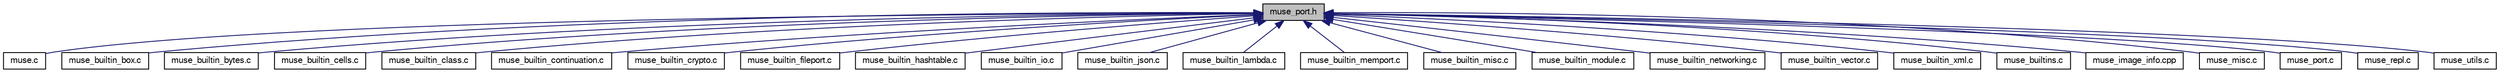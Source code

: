 digraph "muse_port.h"
{
  edge [fontname="FreeSans",fontsize="10",labelfontname="FreeSans",labelfontsize="10"];
  node [fontname="FreeSans",fontsize="10",shape=record];
  Node1 [label="muse_port.h",height=0.2,width=0.4,color="black", fillcolor="grey75", style="filled" fontcolor="black"];
  Node1 -> Node2 [dir="back",color="midnightblue",fontsize="10",style="solid",fontname="FreeSans"];
  Node2 [label="muse.c",height=0.2,width=0.4,color="black", fillcolor="white", style="filled",URL="$muse_8c.html"];
  Node1 -> Node3 [dir="back",color="midnightblue",fontsize="10",style="solid",fontname="FreeSans"];
  Node3 [label="muse_builtin_box.c",height=0.2,width=0.4,color="black", fillcolor="white", style="filled",URL="$muse__builtin__box_8c.html"];
  Node1 -> Node4 [dir="back",color="midnightblue",fontsize="10",style="solid",fontname="FreeSans"];
  Node4 [label="muse_builtin_bytes.c",height=0.2,width=0.4,color="black", fillcolor="white", style="filled",URL="$muse__builtin__bytes_8c.html"];
  Node1 -> Node5 [dir="back",color="midnightblue",fontsize="10",style="solid",fontname="FreeSans"];
  Node5 [label="muse_builtin_cells.c",height=0.2,width=0.4,color="black", fillcolor="white", style="filled",URL="$muse__builtin__cells_8c.html"];
  Node1 -> Node6 [dir="back",color="midnightblue",fontsize="10",style="solid",fontname="FreeSans"];
  Node6 [label="muse_builtin_class.c",height=0.2,width=0.4,color="black", fillcolor="white", style="filled",URL="$muse__builtin__class_8c.html"];
  Node1 -> Node7 [dir="back",color="midnightblue",fontsize="10",style="solid",fontname="FreeSans"];
  Node7 [label="muse_builtin_continuation.c",height=0.2,width=0.4,color="black", fillcolor="white", style="filled",URL="$muse__builtin__continuation_8c.html"];
  Node1 -> Node8 [dir="back",color="midnightblue",fontsize="10",style="solid",fontname="FreeSans"];
  Node8 [label="muse_builtin_crypto.c",height=0.2,width=0.4,color="black", fillcolor="white", style="filled",URL="$muse__builtin__crypto_8c.html"];
  Node1 -> Node9 [dir="back",color="midnightblue",fontsize="10",style="solid",fontname="FreeSans"];
  Node9 [label="muse_builtin_fileport.c",height=0.2,width=0.4,color="black", fillcolor="white", style="filled",URL="$muse__builtin__fileport_8c.html"];
  Node1 -> Node10 [dir="back",color="midnightblue",fontsize="10",style="solid",fontname="FreeSans"];
  Node10 [label="muse_builtin_hashtable.c",height=0.2,width=0.4,color="black", fillcolor="white", style="filled",URL="$muse__builtin__hashtable_8c.html"];
  Node1 -> Node11 [dir="back",color="midnightblue",fontsize="10",style="solid",fontname="FreeSans"];
  Node11 [label="muse_builtin_io.c",height=0.2,width=0.4,color="black", fillcolor="white", style="filled",URL="$muse__builtin__io_8c.html"];
  Node1 -> Node12 [dir="back",color="midnightblue",fontsize="10",style="solid",fontname="FreeSans"];
  Node12 [label="muse_builtin_json.c",height=0.2,width=0.4,color="black", fillcolor="white", style="filled",URL="$muse__builtin__json_8c.html"];
  Node1 -> Node13 [dir="back",color="midnightblue",fontsize="10",style="solid",fontname="FreeSans"];
  Node13 [label="muse_builtin_lambda.c",height=0.2,width=0.4,color="black", fillcolor="white", style="filled",URL="$muse__builtin__lambda_8c.html"];
  Node1 -> Node14 [dir="back",color="midnightblue",fontsize="10",style="solid",fontname="FreeSans"];
  Node14 [label="muse_builtin_memport.c",height=0.2,width=0.4,color="black", fillcolor="white", style="filled",URL="$muse__builtin__memport_8c.html"];
  Node1 -> Node15 [dir="back",color="midnightblue",fontsize="10",style="solid",fontname="FreeSans"];
  Node15 [label="muse_builtin_misc.c",height=0.2,width=0.4,color="black", fillcolor="white", style="filled",URL="$muse__builtin__misc_8c.html"];
  Node1 -> Node16 [dir="back",color="midnightblue",fontsize="10",style="solid",fontname="FreeSans"];
  Node16 [label="muse_builtin_module.c",height=0.2,width=0.4,color="black", fillcolor="white", style="filled",URL="$muse__builtin__module_8c.html"];
  Node1 -> Node17 [dir="back",color="midnightblue",fontsize="10",style="solid",fontname="FreeSans"];
  Node17 [label="muse_builtin_networking.c",height=0.2,width=0.4,color="black", fillcolor="white", style="filled",URL="$muse__builtin__networking_8c.html"];
  Node1 -> Node18 [dir="back",color="midnightblue",fontsize="10",style="solid",fontname="FreeSans"];
  Node18 [label="muse_builtin_vector.c",height=0.2,width=0.4,color="black", fillcolor="white", style="filled",URL="$muse__builtin__vector_8c.html"];
  Node1 -> Node19 [dir="back",color="midnightblue",fontsize="10",style="solid",fontname="FreeSans"];
  Node19 [label="muse_builtin_xml.c",height=0.2,width=0.4,color="black", fillcolor="white", style="filled",URL="$muse__builtin__xml_8c.html"];
  Node1 -> Node20 [dir="back",color="midnightblue",fontsize="10",style="solid",fontname="FreeSans"];
  Node20 [label="muse_builtins.c",height=0.2,width=0.4,color="black", fillcolor="white", style="filled",URL="$muse__builtins_8c.html"];
  Node1 -> Node21 [dir="back",color="midnightblue",fontsize="10",style="solid",fontname="FreeSans"];
  Node21 [label="muse_image_info.cpp",height=0.2,width=0.4,color="black", fillcolor="white", style="filled",URL="$muse__image__info_8cpp.html"];
  Node1 -> Node22 [dir="back",color="midnightblue",fontsize="10",style="solid",fontname="FreeSans"];
  Node22 [label="muse_misc.c",height=0.2,width=0.4,color="black", fillcolor="white", style="filled",URL="$muse__misc_8c.html"];
  Node1 -> Node23 [dir="back",color="midnightblue",fontsize="10",style="solid",fontname="FreeSans"];
  Node23 [label="muse_port.c",height=0.2,width=0.4,color="black", fillcolor="white", style="filled",URL="$muse__port_8c.html"];
  Node1 -> Node24 [dir="back",color="midnightblue",fontsize="10",style="solid",fontname="FreeSans"];
  Node24 [label="muse_repl.c",height=0.2,width=0.4,color="black", fillcolor="white", style="filled",URL="$muse__repl_8c.html"];
  Node1 -> Node25 [dir="back",color="midnightblue",fontsize="10",style="solid",fontname="FreeSans"];
  Node25 [label="muse_utils.c",height=0.2,width=0.4,color="black", fillcolor="white", style="filled",URL="$muse__utils_8c.html"];
}
